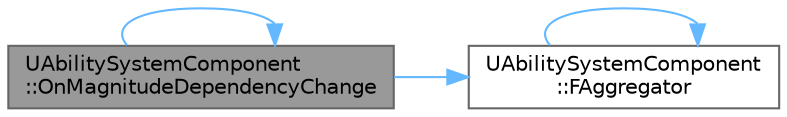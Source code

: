 digraph "UAbilitySystemComponent::OnMagnitudeDependencyChange"
{
 // INTERACTIVE_SVG=YES
 // LATEX_PDF_SIZE
  bgcolor="transparent";
  edge [fontname=Helvetica,fontsize=10,labelfontname=Helvetica,labelfontsize=10];
  node [fontname=Helvetica,fontsize=10,shape=box,height=0.2,width=0.4];
  rankdir="LR";
  Node1 [id="Node000001",label="UAbilitySystemComponent\l::OnMagnitudeDependencyChange",height=0.2,width=0.4,color="gray40", fillcolor="grey60", style="filled", fontcolor="black",tooltip="Called when attribute magnitudes change, to forward information to dependent gameplay effects."];
  Node1 -> Node2 [id="edge1_Node000001_Node000002",color="steelblue1",style="solid",tooltip=" "];
  Node2 [id="Node000002",label="UAbilitySystemComponent\l::FAggregator",height=0.2,width=0.4,color="grey40", fillcolor="white", style="filled",URL="$d4/d2d/classUAbilitySystemComponent.html#a45db2fcb3839eef79e20914aeaf0a440",tooltip=" "];
  Node2 -> Node2 [id="edge2_Node000002_Node000002",color="steelblue1",style="solid",tooltip=" "];
  Node1 -> Node1 [id="edge3_Node000001_Node000001",color="steelblue1",style="solid",tooltip=" "];
}
